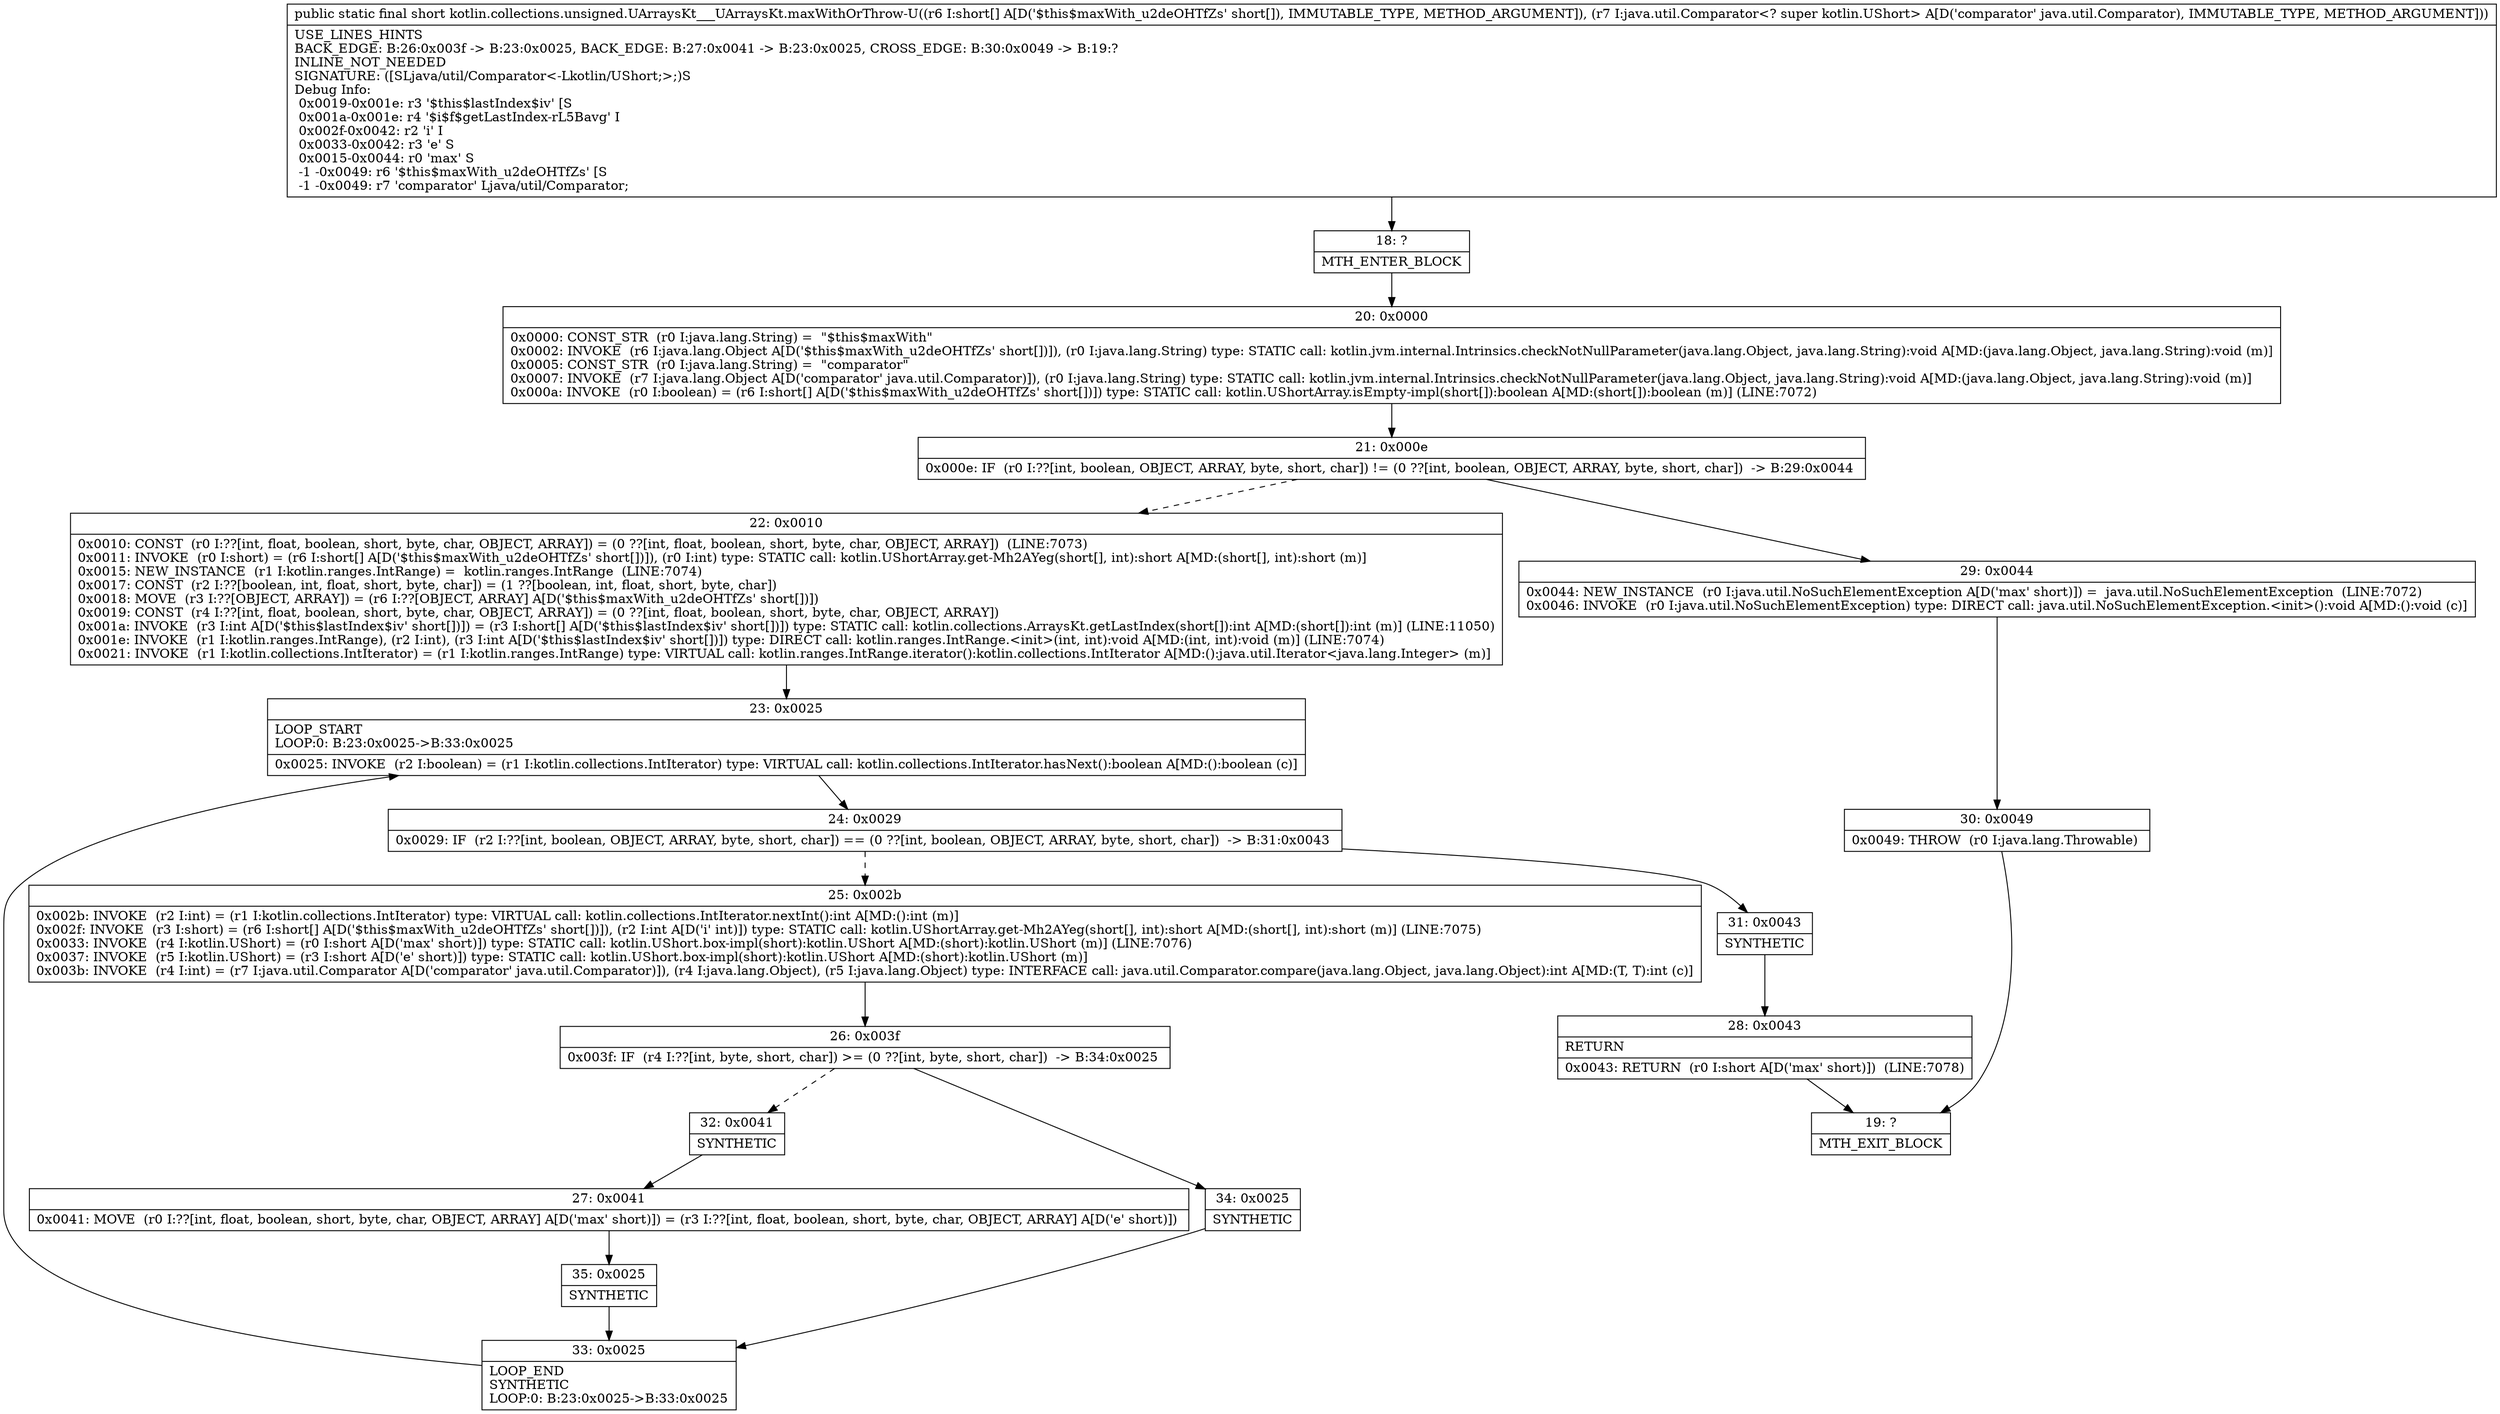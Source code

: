 digraph "CFG forkotlin.collections.unsigned.UArraysKt___UArraysKt.maxWithOrThrow\-U([SLjava\/util\/Comparator;)S" {
Node_18 [shape=record,label="{18\:\ ?|MTH_ENTER_BLOCK\l}"];
Node_20 [shape=record,label="{20\:\ 0x0000|0x0000: CONST_STR  (r0 I:java.lang.String) =  \"$this$maxWith\" \l0x0002: INVOKE  (r6 I:java.lang.Object A[D('$this$maxWith_u2deOHTfZs' short[])]), (r0 I:java.lang.String) type: STATIC call: kotlin.jvm.internal.Intrinsics.checkNotNullParameter(java.lang.Object, java.lang.String):void A[MD:(java.lang.Object, java.lang.String):void (m)]\l0x0005: CONST_STR  (r0 I:java.lang.String) =  \"comparator\" \l0x0007: INVOKE  (r7 I:java.lang.Object A[D('comparator' java.util.Comparator)]), (r0 I:java.lang.String) type: STATIC call: kotlin.jvm.internal.Intrinsics.checkNotNullParameter(java.lang.Object, java.lang.String):void A[MD:(java.lang.Object, java.lang.String):void (m)]\l0x000a: INVOKE  (r0 I:boolean) = (r6 I:short[] A[D('$this$maxWith_u2deOHTfZs' short[])]) type: STATIC call: kotlin.UShortArray.isEmpty\-impl(short[]):boolean A[MD:(short[]):boolean (m)] (LINE:7072)\l}"];
Node_21 [shape=record,label="{21\:\ 0x000e|0x000e: IF  (r0 I:??[int, boolean, OBJECT, ARRAY, byte, short, char]) != (0 ??[int, boolean, OBJECT, ARRAY, byte, short, char])  \-\> B:29:0x0044 \l}"];
Node_22 [shape=record,label="{22\:\ 0x0010|0x0010: CONST  (r0 I:??[int, float, boolean, short, byte, char, OBJECT, ARRAY]) = (0 ??[int, float, boolean, short, byte, char, OBJECT, ARRAY])  (LINE:7073)\l0x0011: INVOKE  (r0 I:short) = (r6 I:short[] A[D('$this$maxWith_u2deOHTfZs' short[])]), (r0 I:int) type: STATIC call: kotlin.UShortArray.get\-Mh2AYeg(short[], int):short A[MD:(short[], int):short (m)]\l0x0015: NEW_INSTANCE  (r1 I:kotlin.ranges.IntRange) =  kotlin.ranges.IntRange  (LINE:7074)\l0x0017: CONST  (r2 I:??[boolean, int, float, short, byte, char]) = (1 ??[boolean, int, float, short, byte, char]) \l0x0018: MOVE  (r3 I:??[OBJECT, ARRAY]) = (r6 I:??[OBJECT, ARRAY] A[D('$this$maxWith_u2deOHTfZs' short[])]) \l0x0019: CONST  (r4 I:??[int, float, boolean, short, byte, char, OBJECT, ARRAY]) = (0 ??[int, float, boolean, short, byte, char, OBJECT, ARRAY]) \l0x001a: INVOKE  (r3 I:int A[D('$this$lastIndex$iv' short[])]) = (r3 I:short[] A[D('$this$lastIndex$iv' short[])]) type: STATIC call: kotlin.collections.ArraysKt.getLastIndex(short[]):int A[MD:(short[]):int (m)] (LINE:11050)\l0x001e: INVOKE  (r1 I:kotlin.ranges.IntRange), (r2 I:int), (r3 I:int A[D('$this$lastIndex$iv' short[])]) type: DIRECT call: kotlin.ranges.IntRange.\<init\>(int, int):void A[MD:(int, int):void (m)] (LINE:7074)\l0x0021: INVOKE  (r1 I:kotlin.collections.IntIterator) = (r1 I:kotlin.ranges.IntRange) type: VIRTUAL call: kotlin.ranges.IntRange.iterator():kotlin.collections.IntIterator A[MD:():java.util.Iterator\<java.lang.Integer\> (m)]\l}"];
Node_23 [shape=record,label="{23\:\ 0x0025|LOOP_START\lLOOP:0: B:23:0x0025\-\>B:33:0x0025\l|0x0025: INVOKE  (r2 I:boolean) = (r1 I:kotlin.collections.IntIterator) type: VIRTUAL call: kotlin.collections.IntIterator.hasNext():boolean A[MD:():boolean (c)]\l}"];
Node_24 [shape=record,label="{24\:\ 0x0029|0x0029: IF  (r2 I:??[int, boolean, OBJECT, ARRAY, byte, short, char]) == (0 ??[int, boolean, OBJECT, ARRAY, byte, short, char])  \-\> B:31:0x0043 \l}"];
Node_25 [shape=record,label="{25\:\ 0x002b|0x002b: INVOKE  (r2 I:int) = (r1 I:kotlin.collections.IntIterator) type: VIRTUAL call: kotlin.collections.IntIterator.nextInt():int A[MD:():int (m)]\l0x002f: INVOKE  (r3 I:short) = (r6 I:short[] A[D('$this$maxWith_u2deOHTfZs' short[])]), (r2 I:int A[D('i' int)]) type: STATIC call: kotlin.UShortArray.get\-Mh2AYeg(short[], int):short A[MD:(short[], int):short (m)] (LINE:7075)\l0x0033: INVOKE  (r4 I:kotlin.UShort) = (r0 I:short A[D('max' short)]) type: STATIC call: kotlin.UShort.box\-impl(short):kotlin.UShort A[MD:(short):kotlin.UShort (m)] (LINE:7076)\l0x0037: INVOKE  (r5 I:kotlin.UShort) = (r3 I:short A[D('e' short)]) type: STATIC call: kotlin.UShort.box\-impl(short):kotlin.UShort A[MD:(short):kotlin.UShort (m)]\l0x003b: INVOKE  (r4 I:int) = (r7 I:java.util.Comparator A[D('comparator' java.util.Comparator)]), (r4 I:java.lang.Object), (r5 I:java.lang.Object) type: INTERFACE call: java.util.Comparator.compare(java.lang.Object, java.lang.Object):int A[MD:(T, T):int (c)]\l}"];
Node_26 [shape=record,label="{26\:\ 0x003f|0x003f: IF  (r4 I:??[int, byte, short, char]) \>= (0 ??[int, byte, short, char])  \-\> B:34:0x0025 \l}"];
Node_32 [shape=record,label="{32\:\ 0x0041|SYNTHETIC\l}"];
Node_27 [shape=record,label="{27\:\ 0x0041|0x0041: MOVE  (r0 I:??[int, float, boolean, short, byte, char, OBJECT, ARRAY] A[D('max' short)]) = (r3 I:??[int, float, boolean, short, byte, char, OBJECT, ARRAY] A[D('e' short)]) \l}"];
Node_35 [shape=record,label="{35\:\ 0x0025|SYNTHETIC\l}"];
Node_33 [shape=record,label="{33\:\ 0x0025|LOOP_END\lSYNTHETIC\lLOOP:0: B:23:0x0025\-\>B:33:0x0025\l}"];
Node_34 [shape=record,label="{34\:\ 0x0025|SYNTHETIC\l}"];
Node_31 [shape=record,label="{31\:\ 0x0043|SYNTHETIC\l}"];
Node_28 [shape=record,label="{28\:\ 0x0043|RETURN\l|0x0043: RETURN  (r0 I:short A[D('max' short)])  (LINE:7078)\l}"];
Node_19 [shape=record,label="{19\:\ ?|MTH_EXIT_BLOCK\l}"];
Node_29 [shape=record,label="{29\:\ 0x0044|0x0044: NEW_INSTANCE  (r0 I:java.util.NoSuchElementException A[D('max' short)]) =  java.util.NoSuchElementException  (LINE:7072)\l0x0046: INVOKE  (r0 I:java.util.NoSuchElementException) type: DIRECT call: java.util.NoSuchElementException.\<init\>():void A[MD:():void (c)]\l}"];
Node_30 [shape=record,label="{30\:\ 0x0049|0x0049: THROW  (r0 I:java.lang.Throwable) \l}"];
MethodNode[shape=record,label="{public static final short kotlin.collections.unsigned.UArraysKt___UArraysKt.maxWithOrThrow\-U((r6 I:short[] A[D('$this$maxWith_u2deOHTfZs' short[]), IMMUTABLE_TYPE, METHOD_ARGUMENT]), (r7 I:java.util.Comparator\<? super kotlin.UShort\> A[D('comparator' java.util.Comparator), IMMUTABLE_TYPE, METHOD_ARGUMENT]))  | USE_LINES_HINTS\lBACK_EDGE: B:26:0x003f \-\> B:23:0x0025, BACK_EDGE: B:27:0x0041 \-\> B:23:0x0025, CROSS_EDGE: B:30:0x0049 \-\> B:19:?\lINLINE_NOT_NEEDED\lSIGNATURE: ([SLjava\/util\/Comparator\<\-Lkotlin\/UShort;\>;)S\lDebug Info:\l  0x0019\-0x001e: r3 '$this$lastIndex$iv' [S\l  0x001a\-0x001e: r4 '$i$f$getLastIndex\-rL5Bavg' I\l  0x002f\-0x0042: r2 'i' I\l  0x0033\-0x0042: r3 'e' S\l  0x0015\-0x0044: r0 'max' S\l  \-1 \-0x0049: r6 '$this$maxWith_u2deOHTfZs' [S\l  \-1 \-0x0049: r7 'comparator' Ljava\/util\/Comparator;\l}"];
MethodNode -> Node_18;Node_18 -> Node_20;
Node_20 -> Node_21;
Node_21 -> Node_22[style=dashed];
Node_21 -> Node_29;
Node_22 -> Node_23;
Node_23 -> Node_24;
Node_24 -> Node_25[style=dashed];
Node_24 -> Node_31;
Node_25 -> Node_26;
Node_26 -> Node_32[style=dashed];
Node_26 -> Node_34;
Node_32 -> Node_27;
Node_27 -> Node_35;
Node_35 -> Node_33;
Node_33 -> Node_23;
Node_34 -> Node_33;
Node_31 -> Node_28;
Node_28 -> Node_19;
Node_29 -> Node_30;
Node_30 -> Node_19;
}

